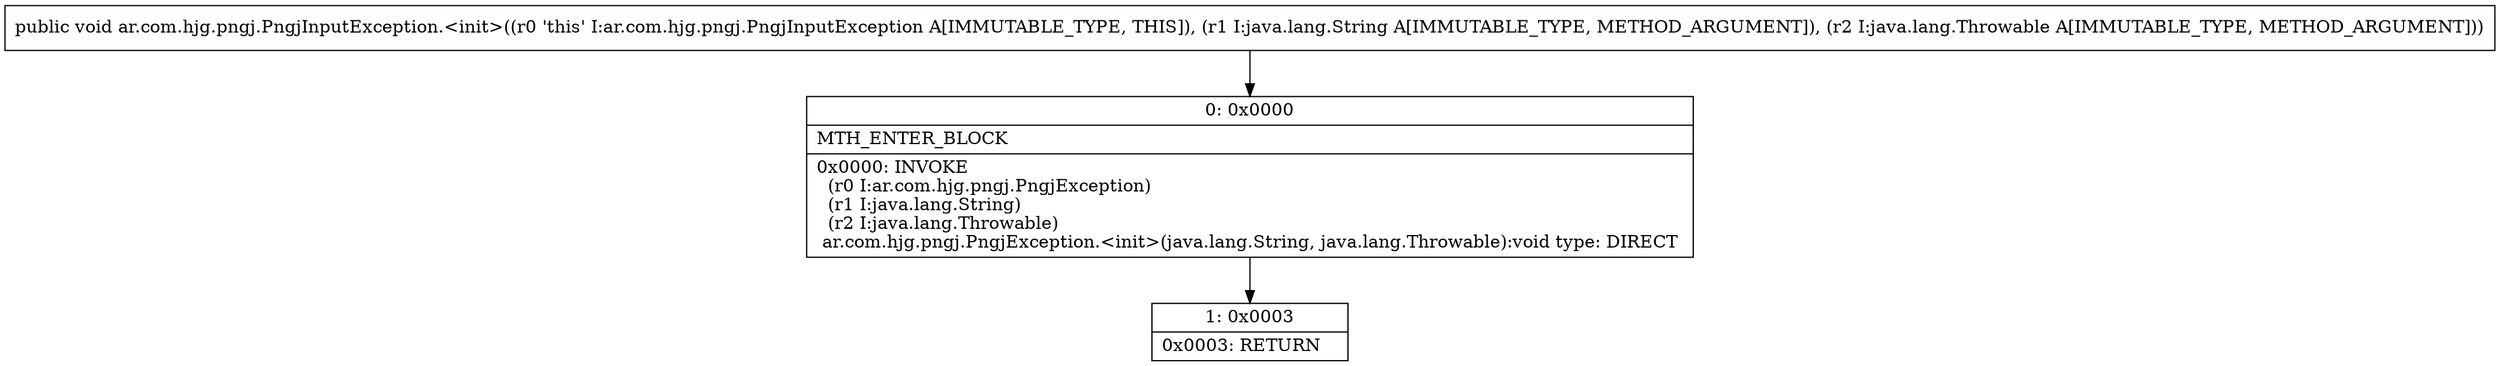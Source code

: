 digraph "CFG forar.com.hjg.pngj.PngjInputException.\<init\>(Ljava\/lang\/String;Ljava\/lang\/Throwable;)V" {
Node_0 [shape=record,label="{0\:\ 0x0000|MTH_ENTER_BLOCK\l|0x0000: INVOKE  \l  (r0 I:ar.com.hjg.pngj.PngjException)\l  (r1 I:java.lang.String)\l  (r2 I:java.lang.Throwable)\l ar.com.hjg.pngj.PngjException.\<init\>(java.lang.String, java.lang.Throwable):void type: DIRECT \l}"];
Node_1 [shape=record,label="{1\:\ 0x0003|0x0003: RETURN   \l}"];
MethodNode[shape=record,label="{public void ar.com.hjg.pngj.PngjInputException.\<init\>((r0 'this' I:ar.com.hjg.pngj.PngjInputException A[IMMUTABLE_TYPE, THIS]), (r1 I:java.lang.String A[IMMUTABLE_TYPE, METHOD_ARGUMENT]), (r2 I:java.lang.Throwable A[IMMUTABLE_TYPE, METHOD_ARGUMENT])) }"];
MethodNode -> Node_0;
Node_0 -> Node_1;
}

